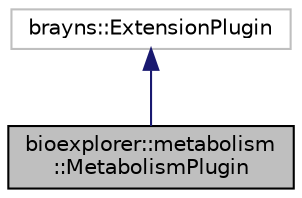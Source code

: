 digraph "bioexplorer::metabolism::MetabolismPlugin"
{
 // LATEX_PDF_SIZE
  edge [fontname="Helvetica",fontsize="10",labelfontname="Helvetica",labelfontsize="10"];
  node [fontname="Helvetica",fontsize="10",shape=record];
  Node1 [label="bioexplorer::metabolism\l::MetabolismPlugin",height=0.2,width=0.4,color="black", fillcolor="grey75", style="filled", fontcolor="black",tooltip="This class implements the MetabolismPlugin plugin."];
  Node2 -> Node1 [dir="back",color="midnightblue",fontsize="10",style="solid",fontname="Helvetica"];
  Node2 [label="brayns::ExtensionPlugin",height=0.2,width=0.4,color="grey75", fillcolor="white", style="filled",tooltip=" "];
}
